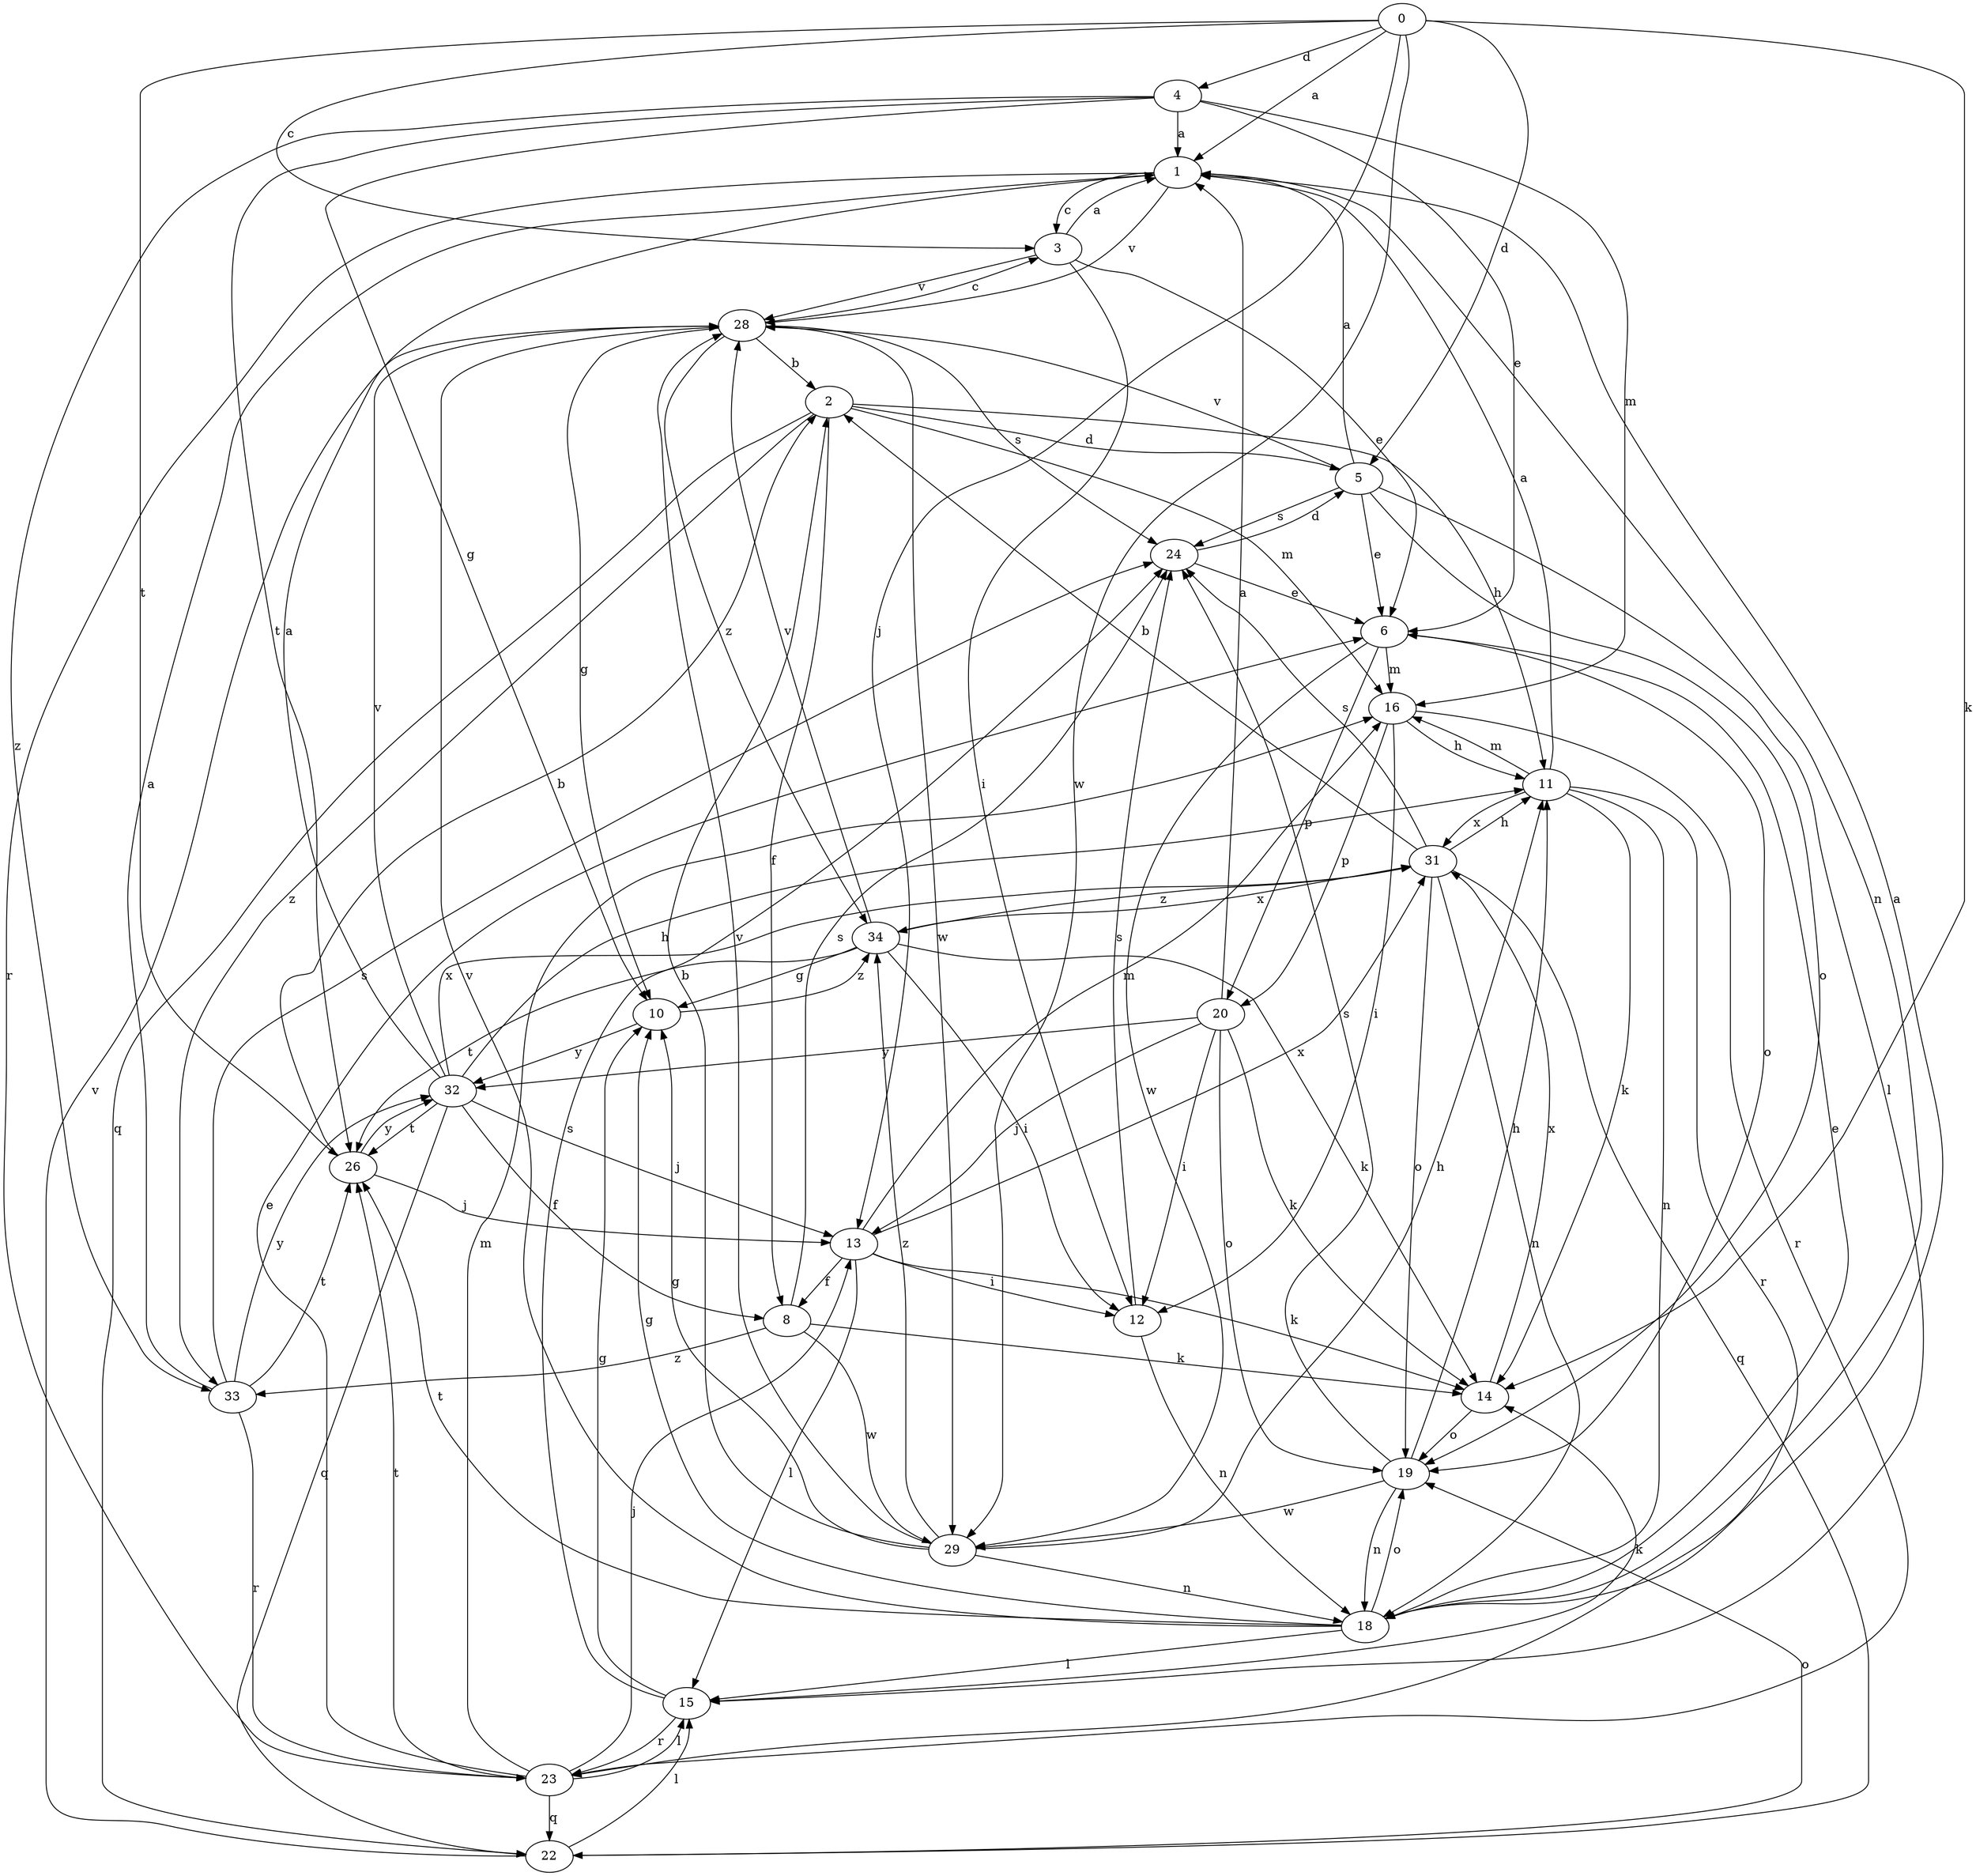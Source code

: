 strict digraph  {
0;
1;
2;
3;
4;
5;
6;
8;
10;
11;
12;
13;
14;
15;
16;
18;
19;
20;
22;
23;
24;
26;
28;
29;
31;
32;
33;
34;
0 -> 1  [label=a];
0 -> 3  [label=c];
0 -> 4  [label=d];
0 -> 5  [label=d];
0 -> 13  [label=j];
0 -> 14  [label=k];
0 -> 26  [label=t];
0 -> 29  [label=w];
1 -> 3  [label=c];
1 -> 18  [label=n];
1 -> 23  [label=r];
1 -> 28  [label=v];
2 -> 5  [label=d];
2 -> 8  [label=f];
2 -> 11  [label=h];
2 -> 16  [label=m];
2 -> 22  [label=q];
2 -> 33  [label=z];
3 -> 1  [label=a];
3 -> 6  [label=e];
3 -> 12  [label=i];
3 -> 28  [label=v];
4 -> 1  [label=a];
4 -> 6  [label=e];
4 -> 10  [label=g];
4 -> 16  [label=m];
4 -> 26  [label=t];
4 -> 33  [label=z];
5 -> 1  [label=a];
5 -> 6  [label=e];
5 -> 15  [label=l];
5 -> 19  [label=o];
5 -> 24  [label=s];
5 -> 28  [label=v];
6 -> 16  [label=m];
6 -> 19  [label=o];
6 -> 20  [label=p];
6 -> 29  [label=w];
8 -> 14  [label=k];
8 -> 24  [label=s];
8 -> 29  [label=w];
8 -> 33  [label=z];
10 -> 32  [label=y];
10 -> 34  [label=z];
11 -> 1  [label=a];
11 -> 14  [label=k];
11 -> 16  [label=m];
11 -> 18  [label=n];
11 -> 23  [label=r];
11 -> 31  [label=x];
12 -> 18  [label=n];
12 -> 24  [label=s];
13 -> 8  [label=f];
13 -> 12  [label=i];
13 -> 14  [label=k];
13 -> 15  [label=l];
13 -> 16  [label=m];
13 -> 31  [label=x];
14 -> 19  [label=o];
14 -> 31  [label=x];
15 -> 10  [label=g];
15 -> 14  [label=k];
15 -> 23  [label=r];
15 -> 24  [label=s];
16 -> 11  [label=h];
16 -> 12  [label=i];
16 -> 20  [label=p];
16 -> 23  [label=r];
18 -> 1  [label=a];
18 -> 6  [label=e];
18 -> 10  [label=g];
18 -> 15  [label=l];
18 -> 19  [label=o];
18 -> 26  [label=t];
18 -> 28  [label=v];
19 -> 11  [label=h];
19 -> 18  [label=n];
19 -> 24  [label=s];
19 -> 29  [label=w];
20 -> 1  [label=a];
20 -> 12  [label=i];
20 -> 13  [label=j];
20 -> 14  [label=k];
20 -> 19  [label=o];
20 -> 32  [label=y];
22 -> 15  [label=l];
22 -> 19  [label=o];
22 -> 28  [label=v];
23 -> 6  [label=e];
23 -> 13  [label=j];
23 -> 15  [label=l];
23 -> 16  [label=m];
23 -> 22  [label=q];
23 -> 26  [label=t];
24 -> 5  [label=d];
24 -> 6  [label=e];
26 -> 2  [label=b];
26 -> 13  [label=j];
26 -> 32  [label=y];
28 -> 2  [label=b];
28 -> 3  [label=c];
28 -> 10  [label=g];
28 -> 24  [label=s];
28 -> 29  [label=w];
28 -> 34  [label=z];
29 -> 2  [label=b];
29 -> 10  [label=g];
29 -> 11  [label=h];
29 -> 18  [label=n];
29 -> 28  [label=v];
29 -> 34  [label=z];
31 -> 2  [label=b];
31 -> 11  [label=h];
31 -> 18  [label=n];
31 -> 19  [label=o];
31 -> 22  [label=q];
31 -> 24  [label=s];
31 -> 34  [label=z];
32 -> 1  [label=a];
32 -> 8  [label=f];
32 -> 11  [label=h];
32 -> 13  [label=j];
32 -> 22  [label=q];
32 -> 26  [label=t];
32 -> 28  [label=v];
32 -> 31  [label=x];
33 -> 1  [label=a];
33 -> 23  [label=r];
33 -> 24  [label=s];
33 -> 26  [label=t];
33 -> 32  [label=y];
34 -> 10  [label=g];
34 -> 12  [label=i];
34 -> 14  [label=k];
34 -> 26  [label=t];
34 -> 28  [label=v];
34 -> 31  [label=x];
}
